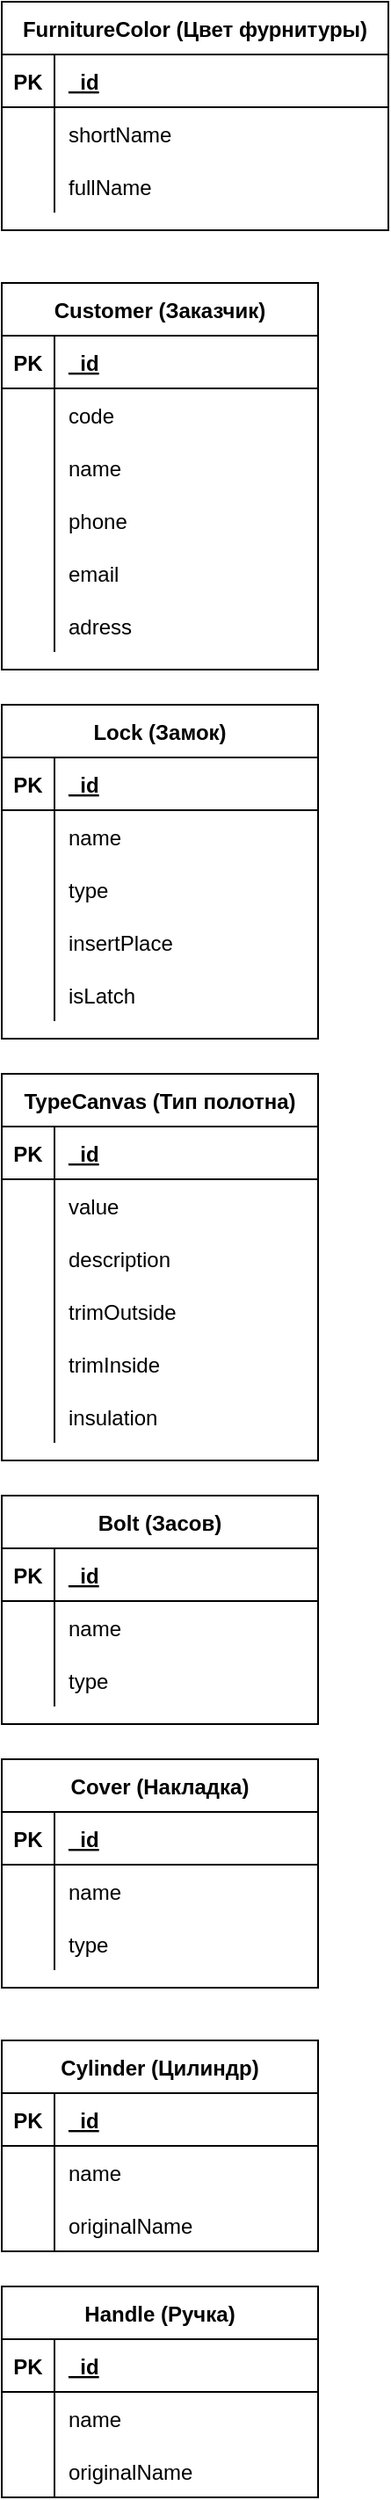 <mxfile version="14.8.5" type="device"><diagram id="l-mtYoBG8Vx6qsjBU6N0" name="Page-1"><mxGraphModel dx="1160" dy="801" grid="1" gridSize="10" guides="1" tooltips="1" connect="1" arrows="1" fold="1" page="1" pageScale="1" pageWidth="1169" pageHeight="1654" math="0" shadow="0"><root><mxCell id="0"/><mxCell id="1" parent="0"/><mxCell id="fNN3qeWHkNXf5BwSSyMO-2" value="FurnitureColor (Цвет фурнитуры)" style="shape=table;startSize=30;container=1;collapsible=1;childLayout=tableLayout;fixedRows=1;rowLines=0;fontStyle=1;align=center;resizeLast=1;swimlaneFillColor=none;" parent="1" vertex="1"><mxGeometry x="40" y="40" width="220" height="130" as="geometry"/></mxCell><mxCell id="fNN3qeWHkNXf5BwSSyMO-3" value="" style="shape=partialRectangle;collapsible=0;dropTarget=0;pointerEvents=0;fillColor=none;top=0;left=0;bottom=1;right=0;points=[[0,0.5],[1,0.5]];portConstraint=eastwest;" parent="fNN3qeWHkNXf5BwSSyMO-2" vertex="1"><mxGeometry y="30" width="220" height="30" as="geometry"/></mxCell><mxCell id="fNN3qeWHkNXf5BwSSyMO-4" value="PK" style="shape=partialRectangle;connectable=0;fillColor=none;top=0;left=0;bottom=0;right=0;fontStyle=1;overflow=hidden;" parent="fNN3qeWHkNXf5BwSSyMO-3" vertex="1"><mxGeometry width="30" height="30" as="geometry"/></mxCell><mxCell id="fNN3qeWHkNXf5BwSSyMO-5" value="_id" style="shape=partialRectangle;connectable=0;fillColor=none;top=0;left=0;bottom=0;right=0;align=left;spacingLeft=6;fontStyle=5;overflow=hidden;" parent="fNN3qeWHkNXf5BwSSyMO-3" vertex="1"><mxGeometry x="30" width="190" height="30" as="geometry"/></mxCell><mxCell id="fNN3qeWHkNXf5BwSSyMO-6" value="" style="shape=partialRectangle;collapsible=0;dropTarget=0;pointerEvents=0;fillColor=none;top=0;left=0;bottom=0;right=0;points=[[0,0.5],[1,0.5]];portConstraint=eastwest;" parent="fNN3qeWHkNXf5BwSSyMO-2" vertex="1"><mxGeometry y="60" width="220" height="30" as="geometry"/></mxCell><mxCell id="fNN3qeWHkNXf5BwSSyMO-7" value="" style="shape=partialRectangle;connectable=0;fillColor=none;top=0;left=0;bottom=0;right=0;editable=1;overflow=hidden;" parent="fNN3qeWHkNXf5BwSSyMO-6" vertex="1"><mxGeometry width="30" height="30" as="geometry"/></mxCell><mxCell id="fNN3qeWHkNXf5BwSSyMO-8" value="shortName" style="shape=partialRectangle;connectable=0;fillColor=none;top=0;left=0;bottom=0;right=0;align=left;spacingLeft=6;overflow=hidden;" parent="fNN3qeWHkNXf5BwSSyMO-6" vertex="1"><mxGeometry x="30" width="190" height="30" as="geometry"/></mxCell><mxCell id="fNN3qeWHkNXf5BwSSyMO-9" value="" style="shape=partialRectangle;collapsible=0;dropTarget=0;pointerEvents=0;fillColor=none;top=0;left=0;bottom=0;right=0;points=[[0,0.5],[1,0.5]];portConstraint=eastwest;" parent="fNN3qeWHkNXf5BwSSyMO-2" vertex="1"><mxGeometry y="90" width="220" height="30" as="geometry"/></mxCell><mxCell id="fNN3qeWHkNXf5BwSSyMO-10" value="" style="shape=partialRectangle;connectable=0;fillColor=none;top=0;left=0;bottom=0;right=0;editable=1;overflow=hidden;" parent="fNN3qeWHkNXf5BwSSyMO-9" vertex="1"><mxGeometry width="30" height="30" as="geometry"/></mxCell><mxCell id="fNN3qeWHkNXf5BwSSyMO-11" value="fullName" style="shape=partialRectangle;connectable=0;fillColor=none;top=0;left=0;bottom=0;right=0;align=left;spacingLeft=6;overflow=hidden;" parent="fNN3qeWHkNXf5BwSSyMO-9" vertex="1"><mxGeometry x="30" width="190" height="30" as="geometry"/></mxCell><mxCell id="fNN3qeWHkNXf5BwSSyMO-28" value="Customer (Заказчик)" style="shape=table;startSize=30;container=1;collapsible=1;childLayout=tableLayout;fixedRows=1;rowLines=0;fontStyle=1;align=center;resizeLast=1;" parent="1" vertex="1"><mxGeometry x="40" y="200" width="180" height="220" as="geometry"/></mxCell><mxCell id="fNN3qeWHkNXf5BwSSyMO-29" value="" style="shape=partialRectangle;collapsible=0;dropTarget=0;pointerEvents=0;fillColor=none;top=0;left=0;bottom=1;right=0;points=[[0,0.5],[1,0.5]];portConstraint=eastwest;" parent="fNN3qeWHkNXf5BwSSyMO-28" vertex="1"><mxGeometry y="30" width="180" height="30" as="geometry"/></mxCell><mxCell id="fNN3qeWHkNXf5BwSSyMO-30" value="PK" style="shape=partialRectangle;connectable=0;fillColor=none;top=0;left=0;bottom=0;right=0;fontStyle=1;overflow=hidden;" parent="fNN3qeWHkNXf5BwSSyMO-29" vertex="1"><mxGeometry width="30" height="30" as="geometry"/></mxCell><mxCell id="fNN3qeWHkNXf5BwSSyMO-31" value="_id" style="shape=partialRectangle;connectable=0;fillColor=none;top=0;left=0;bottom=0;right=0;align=left;spacingLeft=6;fontStyle=5;overflow=hidden;" parent="fNN3qeWHkNXf5BwSSyMO-29" vertex="1"><mxGeometry x="30" width="150" height="30" as="geometry"/></mxCell><mxCell id="fNN3qeWHkNXf5BwSSyMO-32" value="" style="shape=partialRectangle;collapsible=0;dropTarget=0;pointerEvents=0;fillColor=none;top=0;left=0;bottom=0;right=0;points=[[0,0.5],[1,0.5]];portConstraint=eastwest;" parent="fNN3qeWHkNXf5BwSSyMO-28" vertex="1"><mxGeometry y="60" width="180" height="30" as="geometry"/></mxCell><mxCell id="fNN3qeWHkNXf5BwSSyMO-33" value="" style="shape=partialRectangle;connectable=0;fillColor=none;top=0;left=0;bottom=0;right=0;editable=1;overflow=hidden;" parent="fNN3qeWHkNXf5BwSSyMO-32" vertex="1"><mxGeometry width="30" height="30" as="geometry"/></mxCell><mxCell id="fNN3qeWHkNXf5BwSSyMO-34" value="code" style="shape=partialRectangle;connectable=0;fillColor=none;top=0;left=0;bottom=0;right=0;align=left;spacingLeft=6;overflow=hidden;" parent="fNN3qeWHkNXf5BwSSyMO-32" vertex="1"><mxGeometry x="30" width="150" height="30" as="geometry"/></mxCell><mxCell id="fNN3qeWHkNXf5BwSSyMO-35" value="" style="shape=partialRectangle;collapsible=0;dropTarget=0;pointerEvents=0;fillColor=none;top=0;left=0;bottom=0;right=0;points=[[0,0.5],[1,0.5]];portConstraint=eastwest;" parent="fNN3qeWHkNXf5BwSSyMO-28" vertex="1"><mxGeometry y="90" width="180" height="30" as="geometry"/></mxCell><mxCell id="fNN3qeWHkNXf5BwSSyMO-36" value="" style="shape=partialRectangle;connectable=0;fillColor=none;top=0;left=0;bottom=0;right=0;editable=1;overflow=hidden;" parent="fNN3qeWHkNXf5BwSSyMO-35" vertex="1"><mxGeometry width="30" height="30" as="geometry"/></mxCell><mxCell id="fNN3qeWHkNXf5BwSSyMO-37" value="name" style="shape=partialRectangle;connectable=0;fillColor=none;top=0;left=0;bottom=0;right=0;align=left;spacingLeft=6;overflow=hidden;" parent="fNN3qeWHkNXf5BwSSyMO-35" vertex="1"><mxGeometry x="30" width="150" height="30" as="geometry"/></mxCell><mxCell id="fNN3qeWHkNXf5BwSSyMO-38" value="" style="shape=partialRectangle;collapsible=0;dropTarget=0;pointerEvents=0;fillColor=none;top=0;left=0;bottom=0;right=0;points=[[0,0.5],[1,0.5]];portConstraint=eastwest;" parent="fNN3qeWHkNXf5BwSSyMO-28" vertex="1"><mxGeometry y="120" width="180" height="30" as="geometry"/></mxCell><mxCell id="fNN3qeWHkNXf5BwSSyMO-39" value="" style="shape=partialRectangle;connectable=0;fillColor=none;top=0;left=0;bottom=0;right=0;editable=1;overflow=hidden;" parent="fNN3qeWHkNXf5BwSSyMO-38" vertex="1"><mxGeometry width="30" height="30" as="geometry"/></mxCell><mxCell id="fNN3qeWHkNXf5BwSSyMO-40" value="phone" style="shape=partialRectangle;connectable=0;fillColor=none;top=0;left=0;bottom=0;right=0;align=left;spacingLeft=6;overflow=hidden;" parent="fNN3qeWHkNXf5BwSSyMO-38" vertex="1"><mxGeometry x="30" width="150" height="30" as="geometry"/></mxCell><mxCell id="fNN3qeWHkNXf5BwSSyMO-41" value="" style="shape=partialRectangle;collapsible=0;dropTarget=0;pointerEvents=0;fillColor=none;top=0;left=0;bottom=0;right=0;points=[[0,0.5],[1,0.5]];portConstraint=eastwest;" parent="fNN3qeWHkNXf5BwSSyMO-28" vertex="1"><mxGeometry y="150" width="180" height="30" as="geometry"/></mxCell><mxCell id="fNN3qeWHkNXf5BwSSyMO-42" value="" style="shape=partialRectangle;connectable=0;fillColor=none;top=0;left=0;bottom=0;right=0;editable=1;overflow=hidden;" parent="fNN3qeWHkNXf5BwSSyMO-41" vertex="1"><mxGeometry width="30" height="30" as="geometry"/></mxCell><mxCell id="fNN3qeWHkNXf5BwSSyMO-43" value="email" style="shape=partialRectangle;connectable=0;fillColor=none;top=0;left=0;bottom=0;right=0;align=left;spacingLeft=6;overflow=hidden;" parent="fNN3qeWHkNXf5BwSSyMO-41" vertex="1"><mxGeometry x="30" width="150" height="30" as="geometry"/></mxCell><mxCell id="fNN3qeWHkNXf5BwSSyMO-44" value="" style="shape=partialRectangle;collapsible=0;dropTarget=0;pointerEvents=0;fillColor=none;top=0;left=0;bottom=0;right=0;points=[[0,0.5],[1,0.5]];portConstraint=eastwest;" parent="fNN3qeWHkNXf5BwSSyMO-28" vertex="1"><mxGeometry y="180" width="180" height="30" as="geometry"/></mxCell><mxCell id="fNN3qeWHkNXf5BwSSyMO-45" value="" style="shape=partialRectangle;connectable=0;fillColor=none;top=0;left=0;bottom=0;right=0;editable=1;overflow=hidden;" parent="fNN3qeWHkNXf5BwSSyMO-44" vertex="1"><mxGeometry width="30" height="30" as="geometry"/></mxCell><mxCell id="fNN3qeWHkNXf5BwSSyMO-46" value="adress" style="shape=partialRectangle;connectable=0;fillColor=none;top=0;left=0;bottom=0;right=0;align=left;spacingLeft=6;overflow=hidden;" parent="fNN3qeWHkNXf5BwSSyMO-44" vertex="1"><mxGeometry x="30" width="150" height="30" as="geometry"/></mxCell><mxCell id="fNN3qeWHkNXf5BwSSyMO-48" value="Lock (Замок)" style="shape=table;startSize=30;container=1;collapsible=1;childLayout=tableLayout;fixedRows=1;rowLines=0;fontStyle=1;align=center;resizeLast=1;" parent="1" vertex="1"><mxGeometry x="40" y="440" width="180" height="190" as="geometry"/></mxCell><mxCell id="fNN3qeWHkNXf5BwSSyMO-49" value="" style="shape=partialRectangle;collapsible=0;dropTarget=0;pointerEvents=0;fillColor=none;top=0;left=0;bottom=1;right=0;points=[[0,0.5],[1,0.5]];portConstraint=eastwest;" parent="fNN3qeWHkNXf5BwSSyMO-48" vertex="1"><mxGeometry y="30" width="180" height="30" as="geometry"/></mxCell><mxCell id="fNN3qeWHkNXf5BwSSyMO-50" value="PK" style="shape=partialRectangle;connectable=0;fillColor=none;top=0;left=0;bottom=0;right=0;fontStyle=1;overflow=hidden;" parent="fNN3qeWHkNXf5BwSSyMO-49" vertex="1"><mxGeometry width="30" height="30" as="geometry"/></mxCell><mxCell id="fNN3qeWHkNXf5BwSSyMO-51" value="_id" style="shape=partialRectangle;connectable=0;fillColor=none;top=0;left=0;bottom=0;right=0;align=left;spacingLeft=6;fontStyle=5;overflow=hidden;" parent="fNN3qeWHkNXf5BwSSyMO-49" vertex="1"><mxGeometry x="30" width="150" height="30" as="geometry"/></mxCell><mxCell id="fNN3qeWHkNXf5BwSSyMO-52" value="" style="shape=partialRectangle;collapsible=0;dropTarget=0;pointerEvents=0;fillColor=none;top=0;left=0;bottom=0;right=0;points=[[0,0.5],[1,0.5]];portConstraint=eastwest;" parent="fNN3qeWHkNXf5BwSSyMO-48" vertex="1"><mxGeometry y="60" width="180" height="30" as="geometry"/></mxCell><mxCell id="fNN3qeWHkNXf5BwSSyMO-53" value="" style="shape=partialRectangle;connectable=0;fillColor=none;top=0;left=0;bottom=0;right=0;editable=1;overflow=hidden;" parent="fNN3qeWHkNXf5BwSSyMO-52" vertex="1"><mxGeometry width="30" height="30" as="geometry"/></mxCell><mxCell id="fNN3qeWHkNXf5BwSSyMO-54" value="name" style="shape=partialRectangle;connectable=0;fillColor=none;top=0;left=0;bottom=0;right=0;align=left;spacingLeft=6;overflow=hidden;" parent="fNN3qeWHkNXf5BwSSyMO-52" vertex="1"><mxGeometry x="30" width="150" height="30" as="geometry"/></mxCell><mxCell id="fNN3qeWHkNXf5BwSSyMO-55" value="" style="shape=partialRectangle;collapsible=0;dropTarget=0;pointerEvents=0;fillColor=none;top=0;left=0;bottom=0;right=0;points=[[0,0.5],[1,0.5]];portConstraint=eastwest;" parent="fNN3qeWHkNXf5BwSSyMO-48" vertex="1"><mxGeometry y="90" width="180" height="30" as="geometry"/></mxCell><mxCell id="fNN3qeWHkNXf5BwSSyMO-56" value="" style="shape=partialRectangle;connectable=0;fillColor=none;top=0;left=0;bottom=0;right=0;editable=1;overflow=hidden;" parent="fNN3qeWHkNXf5BwSSyMO-55" vertex="1"><mxGeometry width="30" height="30" as="geometry"/></mxCell><mxCell id="fNN3qeWHkNXf5BwSSyMO-57" value="type" style="shape=partialRectangle;connectable=0;fillColor=none;top=0;left=0;bottom=0;right=0;align=left;spacingLeft=6;overflow=hidden;" parent="fNN3qeWHkNXf5BwSSyMO-55" vertex="1"><mxGeometry x="30" width="150" height="30" as="geometry"/></mxCell><mxCell id="fNN3qeWHkNXf5BwSSyMO-58" value="" style="shape=partialRectangle;collapsible=0;dropTarget=0;pointerEvents=0;fillColor=none;top=0;left=0;bottom=0;right=0;points=[[0,0.5],[1,0.5]];portConstraint=eastwest;" parent="fNN3qeWHkNXf5BwSSyMO-48" vertex="1"><mxGeometry y="120" width="180" height="30" as="geometry"/></mxCell><mxCell id="fNN3qeWHkNXf5BwSSyMO-59" value="" style="shape=partialRectangle;connectable=0;fillColor=none;top=0;left=0;bottom=0;right=0;editable=1;overflow=hidden;" parent="fNN3qeWHkNXf5BwSSyMO-58" vertex="1"><mxGeometry width="30" height="30" as="geometry"/></mxCell><mxCell id="fNN3qeWHkNXf5BwSSyMO-60" value="insertPlace" style="shape=partialRectangle;connectable=0;fillColor=none;top=0;left=0;bottom=0;right=0;align=left;spacingLeft=6;overflow=hidden;" parent="fNN3qeWHkNXf5BwSSyMO-58" vertex="1"><mxGeometry x="30" width="150" height="30" as="geometry"/></mxCell><mxCell id="fNN3qeWHkNXf5BwSSyMO-61" value="" style="shape=partialRectangle;collapsible=0;dropTarget=0;pointerEvents=0;fillColor=none;top=0;left=0;bottom=0;right=0;points=[[0,0.5],[1,0.5]];portConstraint=eastwest;" parent="fNN3qeWHkNXf5BwSSyMO-48" vertex="1"><mxGeometry y="150" width="180" height="30" as="geometry"/></mxCell><mxCell id="fNN3qeWHkNXf5BwSSyMO-62" value="" style="shape=partialRectangle;connectable=0;fillColor=none;top=0;left=0;bottom=0;right=0;editable=1;overflow=hidden;" parent="fNN3qeWHkNXf5BwSSyMO-61" vertex="1"><mxGeometry width="30" height="30" as="geometry"/></mxCell><mxCell id="fNN3qeWHkNXf5BwSSyMO-63" value="isLatch" style="shape=partialRectangle;connectable=0;fillColor=none;top=0;left=0;bottom=0;right=0;align=left;spacingLeft=6;overflow=hidden;" parent="fNN3qeWHkNXf5BwSSyMO-61" vertex="1"><mxGeometry x="30" width="150" height="30" as="geometry"/></mxCell><mxCell id="fNN3qeWHkNXf5BwSSyMO-67" value="TypeCanvas (Тип полотна)" style="shape=table;startSize=30;container=1;collapsible=1;childLayout=tableLayout;fixedRows=1;rowLines=0;fontStyle=1;align=center;resizeLast=1;" parent="1" vertex="1"><mxGeometry x="40" y="650" width="180" height="220" as="geometry"/></mxCell><mxCell id="fNN3qeWHkNXf5BwSSyMO-68" value="" style="shape=partialRectangle;collapsible=0;dropTarget=0;pointerEvents=0;fillColor=none;top=0;left=0;bottom=1;right=0;points=[[0,0.5],[1,0.5]];portConstraint=eastwest;" parent="fNN3qeWHkNXf5BwSSyMO-67" vertex="1"><mxGeometry y="30" width="180" height="30" as="geometry"/></mxCell><mxCell id="fNN3qeWHkNXf5BwSSyMO-69" value="PK" style="shape=partialRectangle;connectable=0;fillColor=none;top=0;left=0;bottom=0;right=0;fontStyle=1;overflow=hidden;" parent="fNN3qeWHkNXf5BwSSyMO-68" vertex="1"><mxGeometry width="30" height="30" as="geometry"/></mxCell><mxCell id="fNN3qeWHkNXf5BwSSyMO-70" value="_id" style="shape=partialRectangle;connectable=0;fillColor=none;top=0;left=0;bottom=0;right=0;align=left;spacingLeft=6;fontStyle=5;overflow=hidden;" parent="fNN3qeWHkNXf5BwSSyMO-68" vertex="1"><mxGeometry x="30" width="150" height="30" as="geometry"/></mxCell><mxCell id="fNN3qeWHkNXf5BwSSyMO-71" value="" style="shape=partialRectangle;collapsible=0;dropTarget=0;pointerEvents=0;fillColor=none;top=0;left=0;bottom=0;right=0;points=[[0,0.5],[1,0.5]];portConstraint=eastwest;" parent="fNN3qeWHkNXf5BwSSyMO-67" vertex="1"><mxGeometry y="60" width="180" height="30" as="geometry"/></mxCell><mxCell id="fNN3qeWHkNXf5BwSSyMO-72" value="" style="shape=partialRectangle;connectable=0;fillColor=none;top=0;left=0;bottom=0;right=0;editable=1;overflow=hidden;" parent="fNN3qeWHkNXf5BwSSyMO-71" vertex="1"><mxGeometry width="30" height="30" as="geometry"/></mxCell><mxCell id="fNN3qeWHkNXf5BwSSyMO-73" value="value" style="shape=partialRectangle;connectable=0;fillColor=none;top=0;left=0;bottom=0;right=0;align=left;spacingLeft=6;overflow=hidden;" parent="fNN3qeWHkNXf5BwSSyMO-71" vertex="1"><mxGeometry x="30" width="150" height="30" as="geometry"/></mxCell><mxCell id="fNN3qeWHkNXf5BwSSyMO-74" value="" style="shape=partialRectangle;collapsible=0;dropTarget=0;pointerEvents=0;fillColor=none;top=0;left=0;bottom=0;right=0;points=[[0,0.5],[1,0.5]];portConstraint=eastwest;" parent="fNN3qeWHkNXf5BwSSyMO-67" vertex="1"><mxGeometry y="90" width="180" height="30" as="geometry"/></mxCell><mxCell id="fNN3qeWHkNXf5BwSSyMO-75" value="" style="shape=partialRectangle;connectable=0;fillColor=none;top=0;left=0;bottom=0;right=0;editable=1;overflow=hidden;" parent="fNN3qeWHkNXf5BwSSyMO-74" vertex="1"><mxGeometry width="30" height="30" as="geometry"/></mxCell><mxCell id="fNN3qeWHkNXf5BwSSyMO-76" value="description" style="shape=partialRectangle;connectable=0;fillColor=none;top=0;left=0;bottom=0;right=0;align=left;spacingLeft=6;overflow=hidden;" parent="fNN3qeWHkNXf5BwSSyMO-74" vertex="1"><mxGeometry x="30" width="150" height="30" as="geometry"/></mxCell><mxCell id="fNN3qeWHkNXf5BwSSyMO-77" value="" style="shape=partialRectangle;collapsible=0;dropTarget=0;pointerEvents=0;fillColor=none;top=0;left=0;bottom=0;right=0;points=[[0,0.5],[1,0.5]];portConstraint=eastwest;" parent="fNN3qeWHkNXf5BwSSyMO-67" vertex="1"><mxGeometry y="120" width="180" height="30" as="geometry"/></mxCell><mxCell id="fNN3qeWHkNXf5BwSSyMO-78" value="" style="shape=partialRectangle;connectable=0;fillColor=none;top=0;left=0;bottom=0;right=0;editable=1;overflow=hidden;" parent="fNN3qeWHkNXf5BwSSyMO-77" vertex="1"><mxGeometry width="30" height="30" as="geometry"/></mxCell><mxCell id="fNN3qeWHkNXf5BwSSyMO-79" value="trimOutside" style="shape=partialRectangle;connectable=0;fillColor=none;top=0;left=0;bottom=0;right=0;align=left;spacingLeft=6;overflow=hidden;" parent="fNN3qeWHkNXf5BwSSyMO-77" vertex="1"><mxGeometry x="30" width="150" height="30" as="geometry"/></mxCell><mxCell id="fNN3qeWHkNXf5BwSSyMO-80" value="" style="shape=partialRectangle;collapsible=0;dropTarget=0;pointerEvents=0;fillColor=none;top=0;left=0;bottom=0;right=0;points=[[0,0.5],[1,0.5]];portConstraint=eastwest;" parent="fNN3qeWHkNXf5BwSSyMO-67" vertex="1"><mxGeometry y="150" width="180" height="30" as="geometry"/></mxCell><mxCell id="fNN3qeWHkNXf5BwSSyMO-81" value="" style="shape=partialRectangle;connectable=0;fillColor=none;top=0;left=0;bottom=0;right=0;editable=1;overflow=hidden;" parent="fNN3qeWHkNXf5BwSSyMO-80" vertex="1"><mxGeometry width="30" height="30" as="geometry"/></mxCell><mxCell id="fNN3qeWHkNXf5BwSSyMO-82" value="trimInside" style="shape=partialRectangle;connectable=0;fillColor=none;top=0;left=0;bottom=0;right=0;align=left;spacingLeft=6;overflow=hidden;" parent="fNN3qeWHkNXf5BwSSyMO-80" vertex="1"><mxGeometry x="30" width="150" height="30" as="geometry"/></mxCell><mxCell id="fNN3qeWHkNXf5BwSSyMO-83" value="" style="shape=partialRectangle;collapsible=0;dropTarget=0;pointerEvents=0;fillColor=none;top=0;left=0;bottom=0;right=0;points=[[0,0.5],[1,0.5]];portConstraint=eastwest;" parent="fNN3qeWHkNXf5BwSSyMO-67" vertex="1"><mxGeometry y="180" width="180" height="30" as="geometry"/></mxCell><mxCell id="fNN3qeWHkNXf5BwSSyMO-84" value="" style="shape=partialRectangle;connectable=0;fillColor=none;top=0;left=0;bottom=0;right=0;editable=1;overflow=hidden;" parent="fNN3qeWHkNXf5BwSSyMO-83" vertex="1"><mxGeometry width="30" height="30" as="geometry"/></mxCell><mxCell id="fNN3qeWHkNXf5BwSSyMO-85" value="insulation" style="shape=partialRectangle;connectable=0;fillColor=none;top=0;left=0;bottom=0;right=0;align=left;spacingLeft=6;overflow=hidden;" parent="fNN3qeWHkNXf5BwSSyMO-83" vertex="1"><mxGeometry x="30" width="150" height="30" as="geometry"/></mxCell><mxCell id="H2WYrv99I5YT-gyD1y0T-1" value="Bolt (Засов)" style="shape=table;startSize=30;container=1;collapsible=1;childLayout=tableLayout;fixedRows=1;rowLines=0;fontStyle=1;align=center;resizeLast=1;" parent="1" vertex="1"><mxGeometry x="40" y="890" width="180" height="130" as="geometry"/></mxCell><mxCell id="H2WYrv99I5YT-gyD1y0T-2" value="" style="shape=partialRectangle;collapsible=0;dropTarget=0;pointerEvents=0;fillColor=none;top=0;left=0;bottom=1;right=0;points=[[0,0.5],[1,0.5]];portConstraint=eastwest;" parent="H2WYrv99I5YT-gyD1y0T-1" vertex="1"><mxGeometry y="30" width="180" height="30" as="geometry"/></mxCell><mxCell id="H2WYrv99I5YT-gyD1y0T-3" value="PK" style="shape=partialRectangle;connectable=0;fillColor=none;top=0;left=0;bottom=0;right=0;fontStyle=1;overflow=hidden;" parent="H2WYrv99I5YT-gyD1y0T-2" vertex="1"><mxGeometry width="30" height="30" as="geometry"/></mxCell><mxCell id="H2WYrv99I5YT-gyD1y0T-4" value="_id" style="shape=partialRectangle;connectable=0;fillColor=none;top=0;left=0;bottom=0;right=0;align=left;spacingLeft=6;fontStyle=5;overflow=hidden;" parent="H2WYrv99I5YT-gyD1y0T-2" vertex="1"><mxGeometry x="30" width="150" height="30" as="geometry"/></mxCell><mxCell id="H2WYrv99I5YT-gyD1y0T-5" value="" style="shape=partialRectangle;collapsible=0;dropTarget=0;pointerEvents=0;fillColor=none;top=0;left=0;bottom=0;right=0;points=[[0,0.5],[1,0.5]];portConstraint=eastwest;" parent="H2WYrv99I5YT-gyD1y0T-1" vertex="1"><mxGeometry y="60" width="180" height="30" as="geometry"/></mxCell><mxCell id="H2WYrv99I5YT-gyD1y0T-6" value="" style="shape=partialRectangle;connectable=0;fillColor=none;top=0;left=0;bottom=0;right=0;editable=1;overflow=hidden;" parent="H2WYrv99I5YT-gyD1y0T-5" vertex="1"><mxGeometry width="30" height="30" as="geometry"/></mxCell><mxCell id="H2WYrv99I5YT-gyD1y0T-7" value="name" style="shape=partialRectangle;connectable=0;fillColor=none;top=0;left=0;bottom=0;right=0;align=left;spacingLeft=6;overflow=hidden;" parent="H2WYrv99I5YT-gyD1y0T-5" vertex="1"><mxGeometry x="30" width="150" height="30" as="geometry"/></mxCell><mxCell id="H2WYrv99I5YT-gyD1y0T-8" value="" style="shape=partialRectangle;collapsible=0;dropTarget=0;pointerEvents=0;fillColor=none;top=0;left=0;bottom=0;right=0;points=[[0,0.5],[1,0.5]];portConstraint=eastwest;" parent="H2WYrv99I5YT-gyD1y0T-1" vertex="1"><mxGeometry y="90" width="180" height="30" as="geometry"/></mxCell><mxCell id="H2WYrv99I5YT-gyD1y0T-9" value="" style="shape=partialRectangle;connectable=0;fillColor=none;top=0;left=0;bottom=0;right=0;editable=1;overflow=hidden;" parent="H2WYrv99I5YT-gyD1y0T-8" vertex="1"><mxGeometry width="30" height="30" as="geometry"/></mxCell><mxCell id="H2WYrv99I5YT-gyD1y0T-10" value="type" style="shape=partialRectangle;connectable=0;fillColor=none;top=0;left=0;bottom=0;right=0;align=left;spacingLeft=6;overflow=hidden;" parent="H2WYrv99I5YT-gyD1y0T-8" vertex="1"><mxGeometry x="30" width="150" height="30" as="geometry"/></mxCell><mxCell id="H2WYrv99I5YT-gyD1y0T-14" value="Cover (Накладка)" style="shape=table;startSize=30;container=1;collapsible=1;childLayout=tableLayout;fixedRows=1;rowLines=0;fontStyle=1;align=center;resizeLast=1;" parent="1" vertex="1"><mxGeometry x="40" y="1040" width="180" height="130" as="geometry"/></mxCell><mxCell id="H2WYrv99I5YT-gyD1y0T-15" value="" style="shape=partialRectangle;collapsible=0;dropTarget=0;pointerEvents=0;fillColor=none;top=0;left=0;bottom=1;right=0;points=[[0,0.5],[1,0.5]];portConstraint=eastwest;" parent="H2WYrv99I5YT-gyD1y0T-14" vertex="1"><mxGeometry y="30" width="180" height="30" as="geometry"/></mxCell><mxCell id="H2WYrv99I5YT-gyD1y0T-16" value="PK" style="shape=partialRectangle;connectable=0;fillColor=none;top=0;left=0;bottom=0;right=0;fontStyle=1;overflow=hidden;" parent="H2WYrv99I5YT-gyD1y0T-15" vertex="1"><mxGeometry width="30" height="30" as="geometry"/></mxCell><mxCell id="H2WYrv99I5YT-gyD1y0T-17" value="_id" style="shape=partialRectangle;connectable=0;fillColor=none;top=0;left=0;bottom=0;right=0;align=left;spacingLeft=6;fontStyle=5;overflow=hidden;" parent="H2WYrv99I5YT-gyD1y0T-15" vertex="1"><mxGeometry x="30" width="150" height="30" as="geometry"/></mxCell><mxCell id="H2WYrv99I5YT-gyD1y0T-18" value="" style="shape=partialRectangle;collapsible=0;dropTarget=0;pointerEvents=0;fillColor=none;top=0;left=0;bottom=0;right=0;points=[[0,0.5],[1,0.5]];portConstraint=eastwest;" parent="H2WYrv99I5YT-gyD1y0T-14" vertex="1"><mxGeometry y="60" width="180" height="30" as="geometry"/></mxCell><mxCell id="H2WYrv99I5YT-gyD1y0T-19" value="" style="shape=partialRectangle;connectable=0;fillColor=none;top=0;left=0;bottom=0;right=0;editable=1;overflow=hidden;" parent="H2WYrv99I5YT-gyD1y0T-18" vertex="1"><mxGeometry width="30" height="30" as="geometry"/></mxCell><mxCell id="H2WYrv99I5YT-gyD1y0T-20" value="name" style="shape=partialRectangle;connectable=0;fillColor=none;top=0;left=0;bottom=0;right=0;align=left;spacingLeft=6;overflow=hidden;" parent="H2WYrv99I5YT-gyD1y0T-18" vertex="1"><mxGeometry x="30" width="150" height="30" as="geometry"/></mxCell><mxCell id="H2WYrv99I5YT-gyD1y0T-21" value="" style="shape=partialRectangle;collapsible=0;dropTarget=0;pointerEvents=0;fillColor=none;top=0;left=0;bottom=0;right=0;points=[[0,0.5],[1,0.5]];portConstraint=eastwest;" parent="H2WYrv99I5YT-gyD1y0T-14" vertex="1"><mxGeometry y="90" width="180" height="30" as="geometry"/></mxCell><mxCell id="H2WYrv99I5YT-gyD1y0T-22" value="" style="shape=partialRectangle;connectable=0;fillColor=none;top=0;left=0;bottom=0;right=0;editable=1;overflow=hidden;" parent="H2WYrv99I5YT-gyD1y0T-21" vertex="1"><mxGeometry width="30" height="30" as="geometry"/></mxCell><mxCell id="H2WYrv99I5YT-gyD1y0T-23" value="type" style="shape=partialRectangle;connectable=0;fillColor=none;top=0;left=0;bottom=0;right=0;align=left;spacingLeft=6;overflow=hidden;" parent="H2WYrv99I5YT-gyD1y0T-21" vertex="1"><mxGeometry x="30" width="150" height="30" as="geometry"/></mxCell><mxCell id="wjBQeYH3-AJlxtxYRTLi-1" value="Cylinder (Цилиндр)" style="shape=table;startSize=30;container=1;collapsible=1;childLayout=tableLayout;fixedRows=1;rowLines=0;fontStyle=1;align=center;resizeLast=1;" parent="1" vertex="1"><mxGeometry x="40" y="1200" width="180" height="120" as="geometry"/></mxCell><mxCell id="wjBQeYH3-AJlxtxYRTLi-2" value="" style="shape=partialRectangle;collapsible=0;dropTarget=0;pointerEvents=0;fillColor=none;top=0;left=0;bottom=1;right=0;points=[[0,0.5],[1,0.5]];portConstraint=eastwest;" parent="wjBQeYH3-AJlxtxYRTLi-1" vertex="1"><mxGeometry y="30" width="180" height="30" as="geometry"/></mxCell><mxCell id="wjBQeYH3-AJlxtxYRTLi-3" value="PK" style="shape=partialRectangle;connectable=0;fillColor=none;top=0;left=0;bottom=0;right=0;fontStyle=1;overflow=hidden;" parent="wjBQeYH3-AJlxtxYRTLi-2" vertex="1"><mxGeometry width="30" height="30" as="geometry"/></mxCell><mxCell id="wjBQeYH3-AJlxtxYRTLi-4" value="_id" style="shape=partialRectangle;connectable=0;fillColor=none;top=0;left=0;bottom=0;right=0;align=left;spacingLeft=6;fontStyle=5;overflow=hidden;" parent="wjBQeYH3-AJlxtxYRTLi-2" vertex="1"><mxGeometry x="30" width="150" height="30" as="geometry"/></mxCell><mxCell id="wjBQeYH3-AJlxtxYRTLi-5" value="" style="shape=partialRectangle;collapsible=0;dropTarget=0;pointerEvents=0;fillColor=none;top=0;left=0;bottom=0;right=0;points=[[0,0.5],[1,0.5]];portConstraint=eastwest;" parent="wjBQeYH3-AJlxtxYRTLi-1" vertex="1"><mxGeometry y="60" width="180" height="30" as="geometry"/></mxCell><mxCell id="wjBQeYH3-AJlxtxYRTLi-6" value="" style="shape=partialRectangle;connectable=0;fillColor=none;top=0;left=0;bottom=0;right=0;editable=1;overflow=hidden;" parent="wjBQeYH3-AJlxtxYRTLi-5" vertex="1"><mxGeometry width="30" height="30" as="geometry"/></mxCell><mxCell id="wjBQeYH3-AJlxtxYRTLi-7" value="name" style="shape=partialRectangle;connectable=0;fillColor=none;top=0;left=0;bottom=0;right=0;align=left;spacingLeft=6;overflow=hidden;" parent="wjBQeYH3-AJlxtxYRTLi-5" vertex="1"><mxGeometry x="30" width="150" height="30" as="geometry"/></mxCell><mxCell id="wjBQeYH3-AJlxtxYRTLi-8" value="" style="shape=partialRectangle;collapsible=0;dropTarget=0;pointerEvents=0;fillColor=none;top=0;left=0;bottom=0;right=0;points=[[0,0.5],[1,0.5]];portConstraint=eastwest;" parent="wjBQeYH3-AJlxtxYRTLi-1" vertex="1"><mxGeometry y="90" width="180" height="30" as="geometry"/></mxCell><mxCell id="wjBQeYH3-AJlxtxYRTLi-9" value="" style="shape=partialRectangle;connectable=0;fillColor=none;top=0;left=0;bottom=0;right=0;editable=1;overflow=hidden;" parent="wjBQeYH3-AJlxtxYRTLi-8" vertex="1"><mxGeometry width="30" height="30" as="geometry"/></mxCell><mxCell id="wjBQeYH3-AJlxtxYRTLi-10" value="originalName" style="shape=partialRectangle;connectable=0;fillColor=none;top=0;left=0;bottom=0;right=0;align=left;spacingLeft=6;overflow=hidden;" parent="wjBQeYH3-AJlxtxYRTLi-8" vertex="1"><mxGeometry x="30" width="150" height="30" as="geometry"/></mxCell><mxCell id="82Sk-9JHmrGhD3EheUXs-1" value="Handle (Ручка)" style="shape=table;startSize=30;container=1;collapsible=1;childLayout=tableLayout;fixedRows=1;rowLines=0;fontStyle=1;align=center;resizeLast=1;" parent="1" vertex="1"><mxGeometry x="40" y="1340" width="180" height="120" as="geometry"/></mxCell><mxCell id="82Sk-9JHmrGhD3EheUXs-2" value="" style="shape=partialRectangle;collapsible=0;dropTarget=0;pointerEvents=0;fillColor=none;top=0;left=0;bottom=1;right=0;points=[[0,0.5],[1,0.5]];portConstraint=eastwest;" parent="82Sk-9JHmrGhD3EheUXs-1" vertex="1"><mxGeometry y="30" width="180" height="30" as="geometry"/></mxCell><mxCell id="82Sk-9JHmrGhD3EheUXs-3" value="PK" style="shape=partialRectangle;connectable=0;fillColor=none;top=0;left=0;bottom=0;right=0;fontStyle=1;overflow=hidden;" parent="82Sk-9JHmrGhD3EheUXs-2" vertex="1"><mxGeometry width="30" height="30" as="geometry"/></mxCell><mxCell id="82Sk-9JHmrGhD3EheUXs-4" value="_id" style="shape=partialRectangle;connectable=0;fillColor=none;top=0;left=0;bottom=0;right=0;align=left;spacingLeft=6;fontStyle=5;overflow=hidden;" parent="82Sk-9JHmrGhD3EheUXs-2" vertex="1"><mxGeometry x="30" width="150" height="30" as="geometry"/></mxCell><mxCell id="82Sk-9JHmrGhD3EheUXs-5" value="" style="shape=partialRectangle;collapsible=0;dropTarget=0;pointerEvents=0;fillColor=none;top=0;left=0;bottom=0;right=0;points=[[0,0.5],[1,0.5]];portConstraint=eastwest;" parent="82Sk-9JHmrGhD3EheUXs-1" vertex="1"><mxGeometry y="60" width="180" height="30" as="geometry"/></mxCell><mxCell id="82Sk-9JHmrGhD3EheUXs-6" value="" style="shape=partialRectangle;connectable=0;fillColor=none;top=0;left=0;bottom=0;right=0;editable=1;overflow=hidden;" parent="82Sk-9JHmrGhD3EheUXs-5" vertex="1"><mxGeometry width="30" height="30" as="geometry"/></mxCell><mxCell id="82Sk-9JHmrGhD3EheUXs-7" value="name" style="shape=partialRectangle;connectable=0;fillColor=none;top=0;left=0;bottom=0;right=0;align=left;spacingLeft=6;overflow=hidden;" parent="82Sk-9JHmrGhD3EheUXs-5" vertex="1"><mxGeometry x="30" width="150" height="30" as="geometry"/></mxCell><mxCell id="82Sk-9JHmrGhD3EheUXs-8" value="" style="shape=partialRectangle;collapsible=0;dropTarget=0;pointerEvents=0;fillColor=none;top=0;left=0;bottom=0;right=0;points=[[0,0.5],[1,0.5]];portConstraint=eastwest;" parent="82Sk-9JHmrGhD3EheUXs-1" vertex="1"><mxGeometry y="90" width="180" height="30" as="geometry"/></mxCell><mxCell id="82Sk-9JHmrGhD3EheUXs-9" value="" style="shape=partialRectangle;connectable=0;fillColor=none;top=0;left=0;bottom=0;right=0;editable=1;overflow=hidden;" parent="82Sk-9JHmrGhD3EheUXs-8" vertex="1"><mxGeometry width="30" height="30" as="geometry"/></mxCell><mxCell id="82Sk-9JHmrGhD3EheUXs-10" value="originalName" style="shape=partialRectangle;connectable=0;fillColor=none;top=0;left=0;bottom=0;right=0;align=left;spacingLeft=6;overflow=hidden;" parent="82Sk-9JHmrGhD3EheUXs-8" vertex="1"><mxGeometry x="30" width="150" height="30" as="geometry"/></mxCell></root></mxGraphModel></diagram></mxfile>